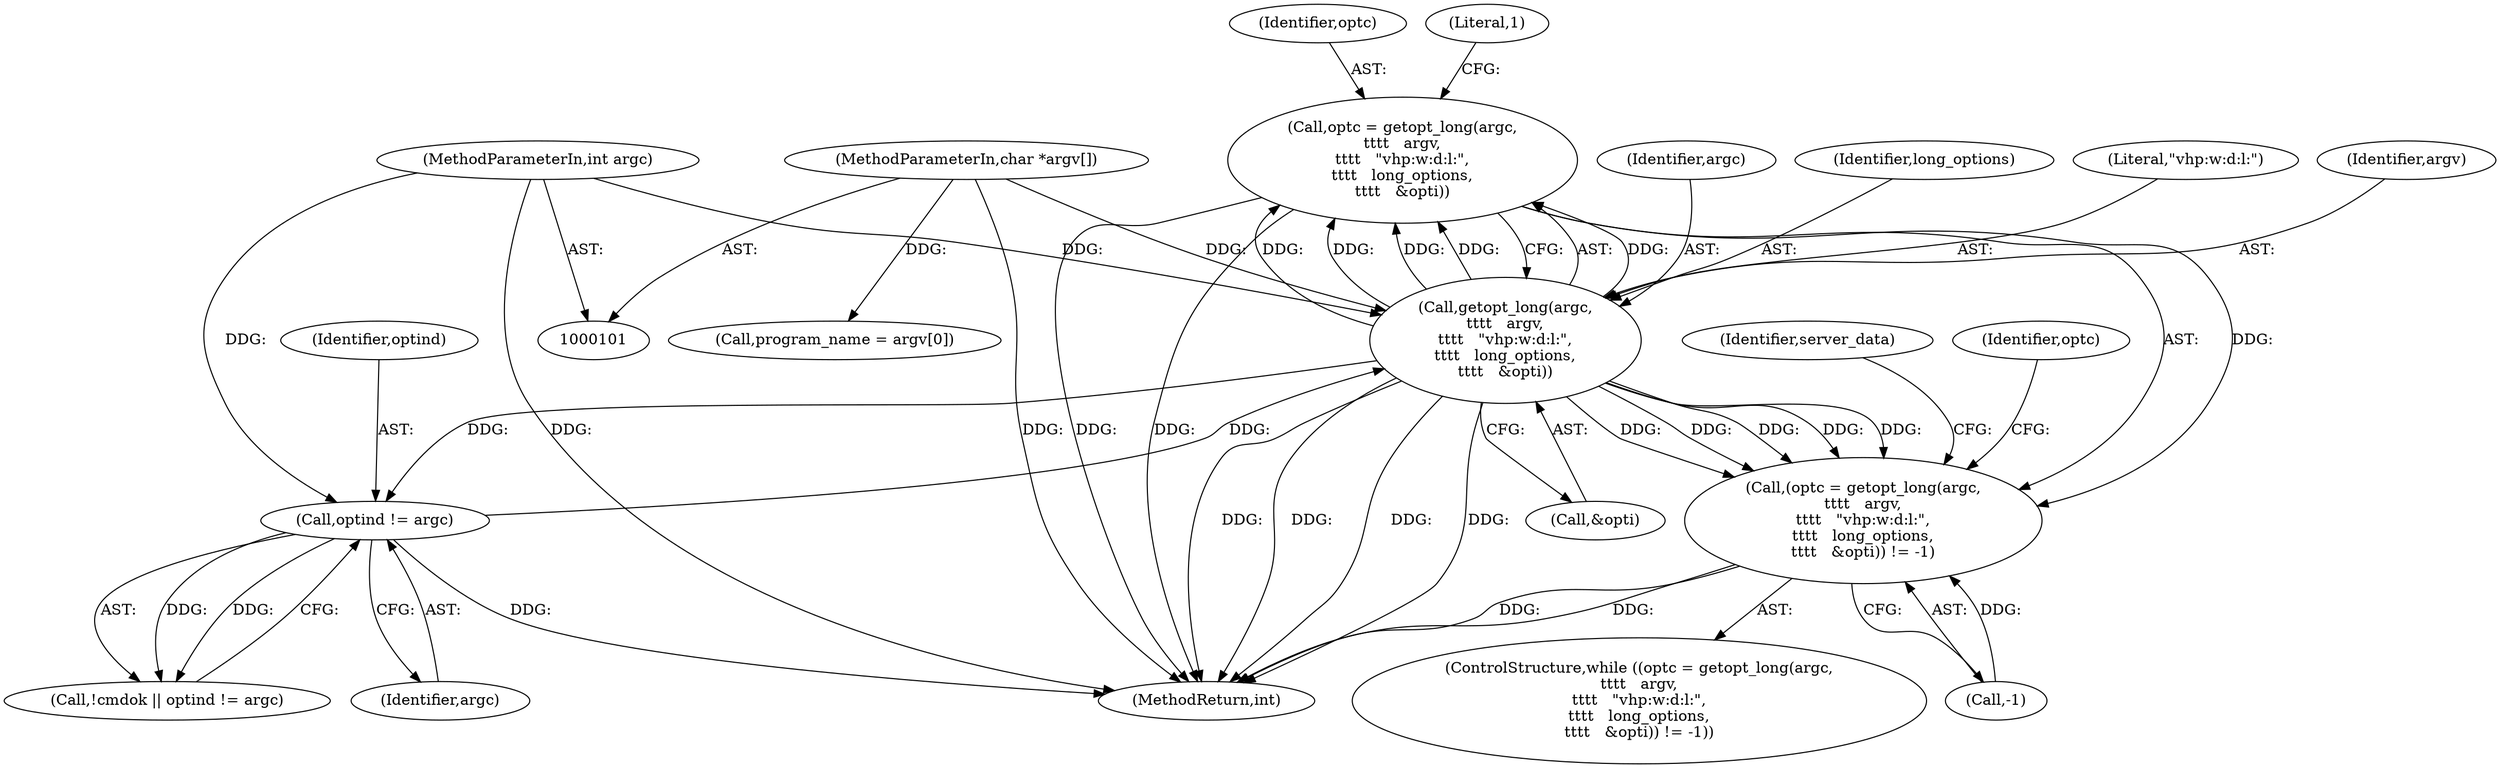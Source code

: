 digraph "0_wpitchoune_8b10426dcc0246c1712a99460dd470dcb1cc4d9c_0@API" {
"1000156" [label="(Call,optc = getopt_long(argc,\n\t\t\t\t   argv,\n\t\t\t\t   \"vhp:w:d:l:\",\n\t\t\t\t   long_options,\n\t\t\t\t   &opti))"];
"1000158" [label="(Call,getopt_long(argc,\n\t\t\t\t   argv,\n\t\t\t\t   \"vhp:w:d:l:\",\n\t\t\t\t   long_options,\n\t\t\t\t   &opti))"];
"1000254" [label="(Call,optind != argc)"];
"1000102" [label="(MethodParameterIn,int argc)"];
"1000103" [label="(MethodParameterIn,char *argv[])"];
"1000155" [label="(Call,(optc = getopt_long(argc,\n\t\t\t\t   argv,\n\t\t\t\t   \"vhp:w:d:l:\",\n\t\t\t\t   long_options,\n\t\t\t\t   &opti)) != -1)"];
"1000157" [label="(Identifier,optc)"];
"1000254" [label="(Call,optind != argc)"];
"1000155" [label="(Call,(optc = getopt_long(argc,\n\t\t\t\t   argv,\n\t\t\t\t   \"vhp:w:d:l:\",\n\t\t\t\t   long_options,\n\t\t\t\t   &opti)) != -1)"];
"1000158" [label="(Call,getopt_long(argc,\n\t\t\t\t   argv,\n\t\t\t\t   \"vhp:w:d:l:\",\n\t\t\t\t   long_options,\n\t\t\t\t   &opti))"];
"1000255" [label="(Identifier,optind)"];
"1000114" [label="(Call,program_name = argv[0])"];
"1000159" [label="(Identifier,argc)"];
"1000291" [label="(Identifier,server_data)"];
"1000251" [label="(Call,!cmdok || optind != argc)"];
"1000169" [label="(Identifier,optc)"];
"1000102" [label="(MethodParameterIn,int argc)"];
"1000166" [label="(Literal,1)"];
"1000162" [label="(Identifier,long_options)"];
"1000165" [label="(Call,-1)"];
"1000256" [label="(Identifier,argc)"];
"1000161" [label="(Literal,\"vhp:w:d:l:\")"];
"1000163" [label="(Call,&opti)"];
"1000417" [label="(MethodReturn,int)"];
"1000156" [label="(Call,optc = getopt_long(argc,\n\t\t\t\t   argv,\n\t\t\t\t   \"vhp:w:d:l:\",\n\t\t\t\t   long_options,\n\t\t\t\t   &opti))"];
"1000160" [label="(Identifier,argv)"];
"1000103" [label="(MethodParameterIn,char *argv[])"];
"1000154" [label="(ControlStructure,while ((optc = getopt_long(argc,\n\t\t\t\t   argv,\n\t\t\t\t   \"vhp:w:d:l:\",\n\t\t\t\t   long_options,\n\t\t\t\t   &opti)) != -1))"];
"1000156" -> "1000155"  [label="AST: "];
"1000156" -> "1000158"  [label="CFG: "];
"1000157" -> "1000156"  [label="AST: "];
"1000158" -> "1000156"  [label="AST: "];
"1000166" -> "1000156"  [label="CFG: "];
"1000156" -> "1000417"  [label="DDG: "];
"1000156" -> "1000417"  [label="DDG: "];
"1000156" -> "1000155"  [label="DDG: "];
"1000158" -> "1000156"  [label="DDG: "];
"1000158" -> "1000156"  [label="DDG: "];
"1000158" -> "1000156"  [label="DDG: "];
"1000158" -> "1000156"  [label="DDG: "];
"1000158" -> "1000156"  [label="DDG: "];
"1000158" -> "1000163"  [label="CFG: "];
"1000159" -> "1000158"  [label="AST: "];
"1000160" -> "1000158"  [label="AST: "];
"1000161" -> "1000158"  [label="AST: "];
"1000162" -> "1000158"  [label="AST: "];
"1000163" -> "1000158"  [label="AST: "];
"1000158" -> "1000417"  [label="DDG: "];
"1000158" -> "1000417"  [label="DDG: "];
"1000158" -> "1000417"  [label="DDG: "];
"1000158" -> "1000417"  [label="DDG: "];
"1000158" -> "1000155"  [label="DDG: "];
"1000158" -> "1000155"  [label="DDG: "];
"1000158" -> "1000155"  [label="DDG: "];
"1000158" -> "1000155"  [label="DDG: "];
"1000158" -> "1000155"  [label="DDG: "];
"1000254" -> "1000158"  [label="DDG: "];
"1000102" -> "1000158"  [label="DDG: "];
"1000103" -> "1000158"  [label="DDG: "];
"1000158" -> "1000254"  [label="DDG: "];
"1000254" -> "1000251"  [label="AST: "];
"1000254" -> "1000256"  [label="CFG: "];
"1000255" -> "1000254"  [label="AST: "];
"1000256" -> "1000254"  [label="AST: "];
"1000251" -> "1000254"  [label="CFG: "];
"1000254" -> "1000417"  [label="DDG: "];
"1000254" -> "1000251"  [label="DDG: "];
"1000254" -> "1000251"  [label="DDG: "];
"1000102" -> "1000254"  [label="DDG: "];
"1000102" -> "1000101"  [label="AST: "];
"1000102" -> "1000417"  [label="DDG: "];
"1000103" -> "1000101"  [label="AST: "];
"1000103" -> "1000417"  [label="DDG: "];
"1000103" -> "1000114"  [label="DDG: "];
"1000155" -> "1000154"  [label="AST: "];
"1000155" -> "1000165"  [label="CFG: "];
"1000165" -> "1000155"  [label="AST: "];
"1000169" -> "1000155"  [label="CFG: "];
"1000291" -> "1000155"  [label="CFG: "];
"1000155" -> "1000417"  [label="DDG: "];
"1000155" -> "1000417"  [label="DDG: "];
"1000165" -> "1000155"  [label="DDG: "];
}
